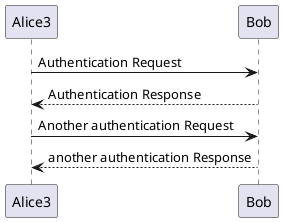 @startuml
Alice3 -> Bob: Authentication Request
Bob --> Alice3: Authentication Response

Alice3 -> Bob: Another authentication Request
Alice3 <-- Bob: another authentication Response
@enduml

